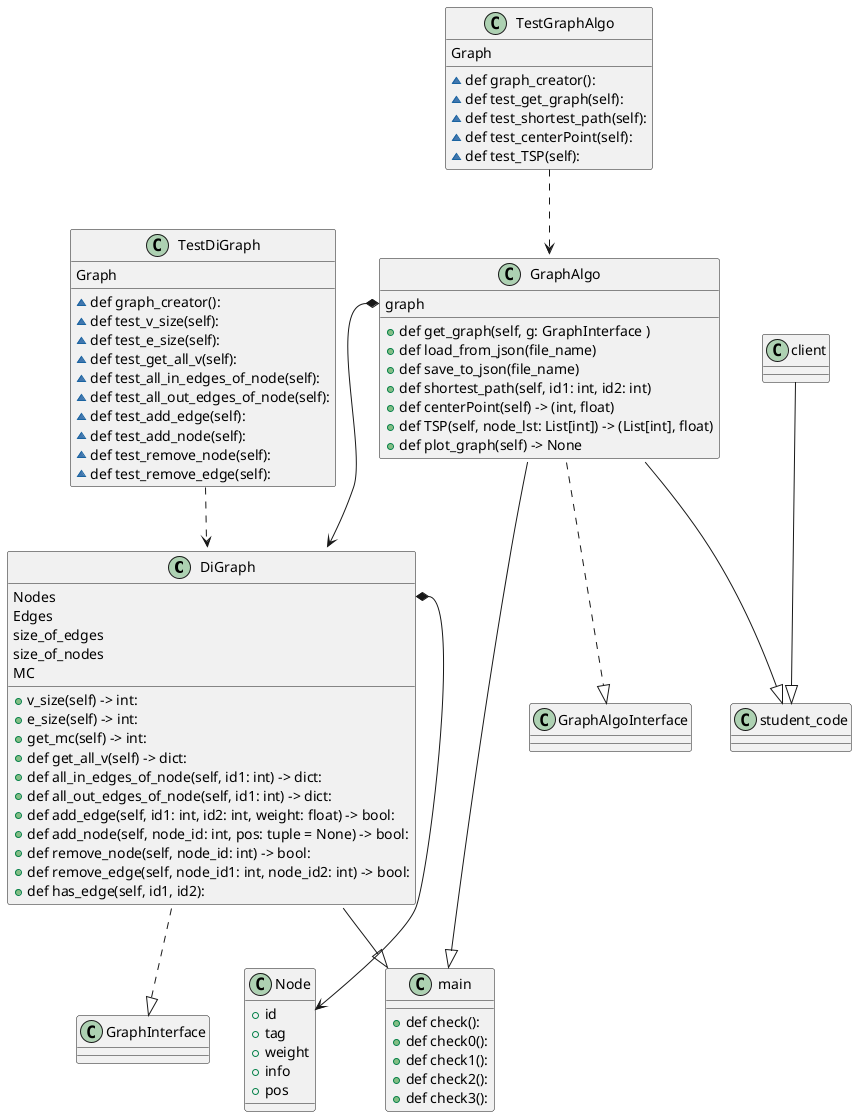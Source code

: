 @startuml
DiGraph..|>GraphInterface
GraphAlgo..|>GraphAlgoInterface
class GraphAlgo{
     graph
    +def get_graph(self, g: GraphInterface )
    +def load_from_json(file_name)
   +def save_to_json(file_name)
    +def shortest_path(self, id1: int, id2: int)
    +def centerPoint(self) -> (int, float)
    +def TSP(self, node_lst: List[int]) -> (List[int], float)
    +def plot_graph(self) -> None
}
class main{
+def check():
+def check0():
+def check1():
+def check2():
+def check3():
}
DiGraph--|>main
GraphAlgo--|>main
class Node{
   +id
   +tag
   +weight
   +info
   +pos
}
class DiGraph{
  Nodes
  Edges
  size_of_edges
  size_of_nodes
  MC

+v_size(self) -> int:
+e_size(self) -> int:
+get_mc(self) -> int:
 +def get_all_v(self) -> dict:
 +def all_in_edges_of_node(self, id1: int) -> dict:
 +def all_out_edges_of_node(self, id1: int) -> dict:
 +def add_edge(self, id1: int, id2: int, weight: float) -> bool:
 +def add_node(self, node_id: int, pos: tuple = None) -> bool:
 +def remove_node(self, node_id: int) -> bool:
 +def remove_edge(self, node_id1: int, node_id2: int) -> bool:
 +def has_edge(self, id1, id2):
}
TestDiGraph..>DiGraph
class TestDiGraph{
Graph
~def graph_creator():
~def test_v_size(self):
~def test_e_size(self):
~def test_get_all_v(self):
~def test_all_in_edges_of_node(self):
~def test_all_out_edges_of_node(self):
~def test_add_edge(self):
~def test_add_node(self):
~def test_remove_node(self):
~def test_remove_edge(self):
}
TestGraphAlgo..>GraphAlgo
class TestGraphAlgo{
Graph
~def graph_creator():
~def test_get_graph(self):
~def test_shortest_path(self):
~def test_centerPoint(self):
~def test_TSP(self):
}
GraphAlgo::graph *--> DiGraph
DiGraph::Nodes*-->Node
client--|>student_code
GraphAlgo--|>student_code
@enduml